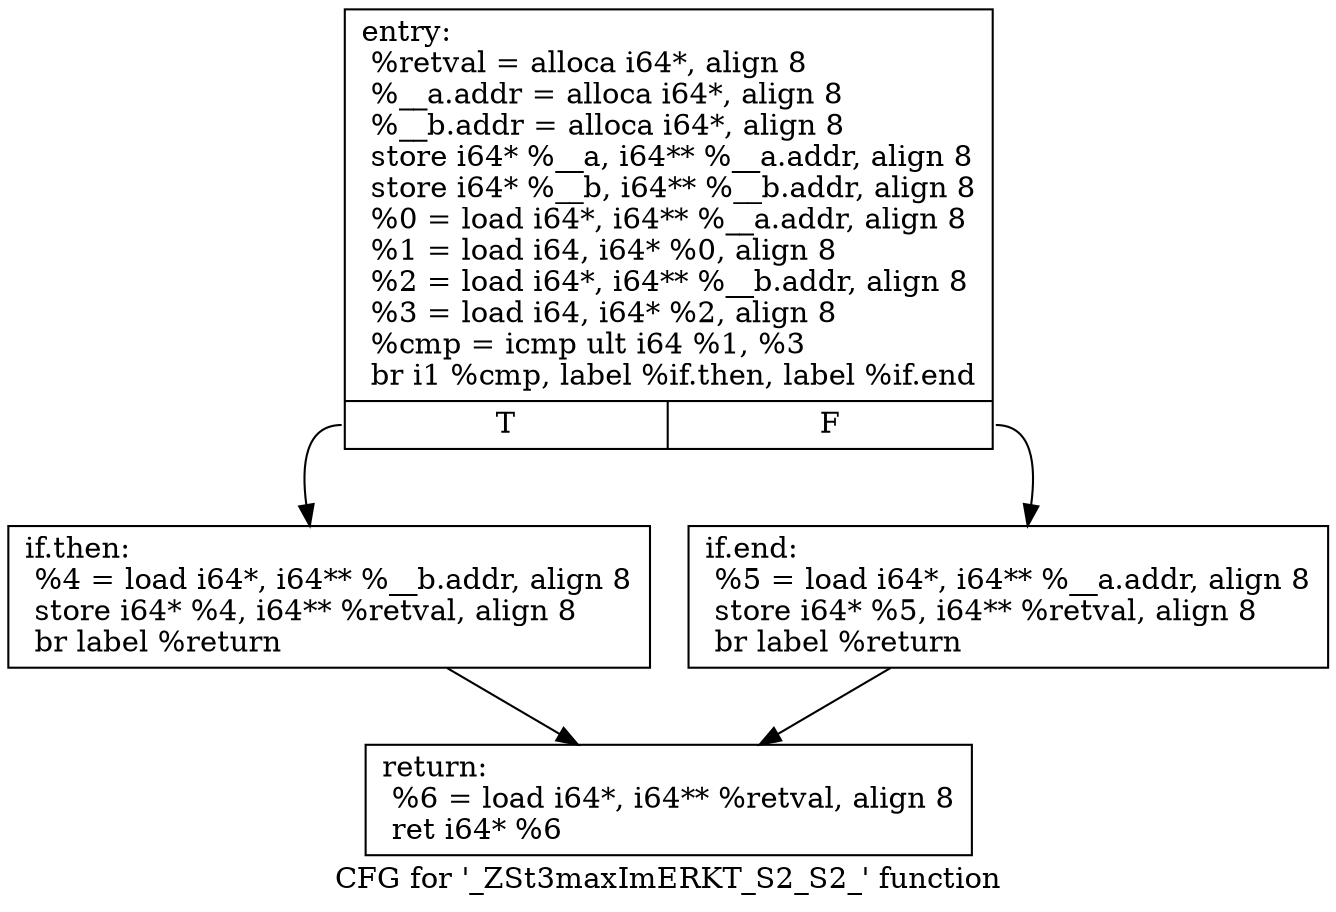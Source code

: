 digraph "CFG for '_ZSt3maxImERKT_S2_S2_' function" {
	label="CFG for '_ZSt3maxImERKT_S2_S2_' function";

	Node0x6b72df0 [shape=record,label="{entry:\l  %retval = alloca i64*, align 8\l  %__a.addr = alloca i64*, align 8\l  %__b.addr = alloca i64*, align 8\l  store i64* %__a, i64** %__a.addr, align 8\l  store i64* %__b, i64** %__b.addr, align 8\l  %0 = load i64*, i64** %__a.addr, align 8\l  %1 = load i64, i64* %0, align 8\l  %2 = load i64*, i64** %__b.addr, align 8\l  %3 = load i64, i64* %2, align 8\l  %cmp = icmp ult i64 %1, %3\l  br i1 %cmp, label %if.then, label %if.end\l|{<s0>T|<s1>F}}"];
	Node0x6b72df0:s0 -> Node0x6b732d0;
	Node0x6b72df0:s1 -> Node0x6b73380;
	Node0x6b732d0 [shape=record,label="{if.then:                                          \l  %4 = load i64*, i64** %__b.addr, align 8\l  store i64* %4, i64** %retval, align 8\l  br label %return\l}"];
	Node0x6b732d0 -> Node0x6b735a0;
	Node0x6b73380 [shape=record,label="{if.end:                                           \l  %5 = load i64*, i64** %__a.addr, align 8\l  store i64* %5, i64** %retval, align 8\l  br label %return\l}"];
	Node0x6b73380 -> Node0x6b735a0;
	Node0x6b735a0 [shape=record,label="{return:                                           \l  %6 = load i64*, i64** %retval, align 8\l  ret i64* %6\l}"];
}
